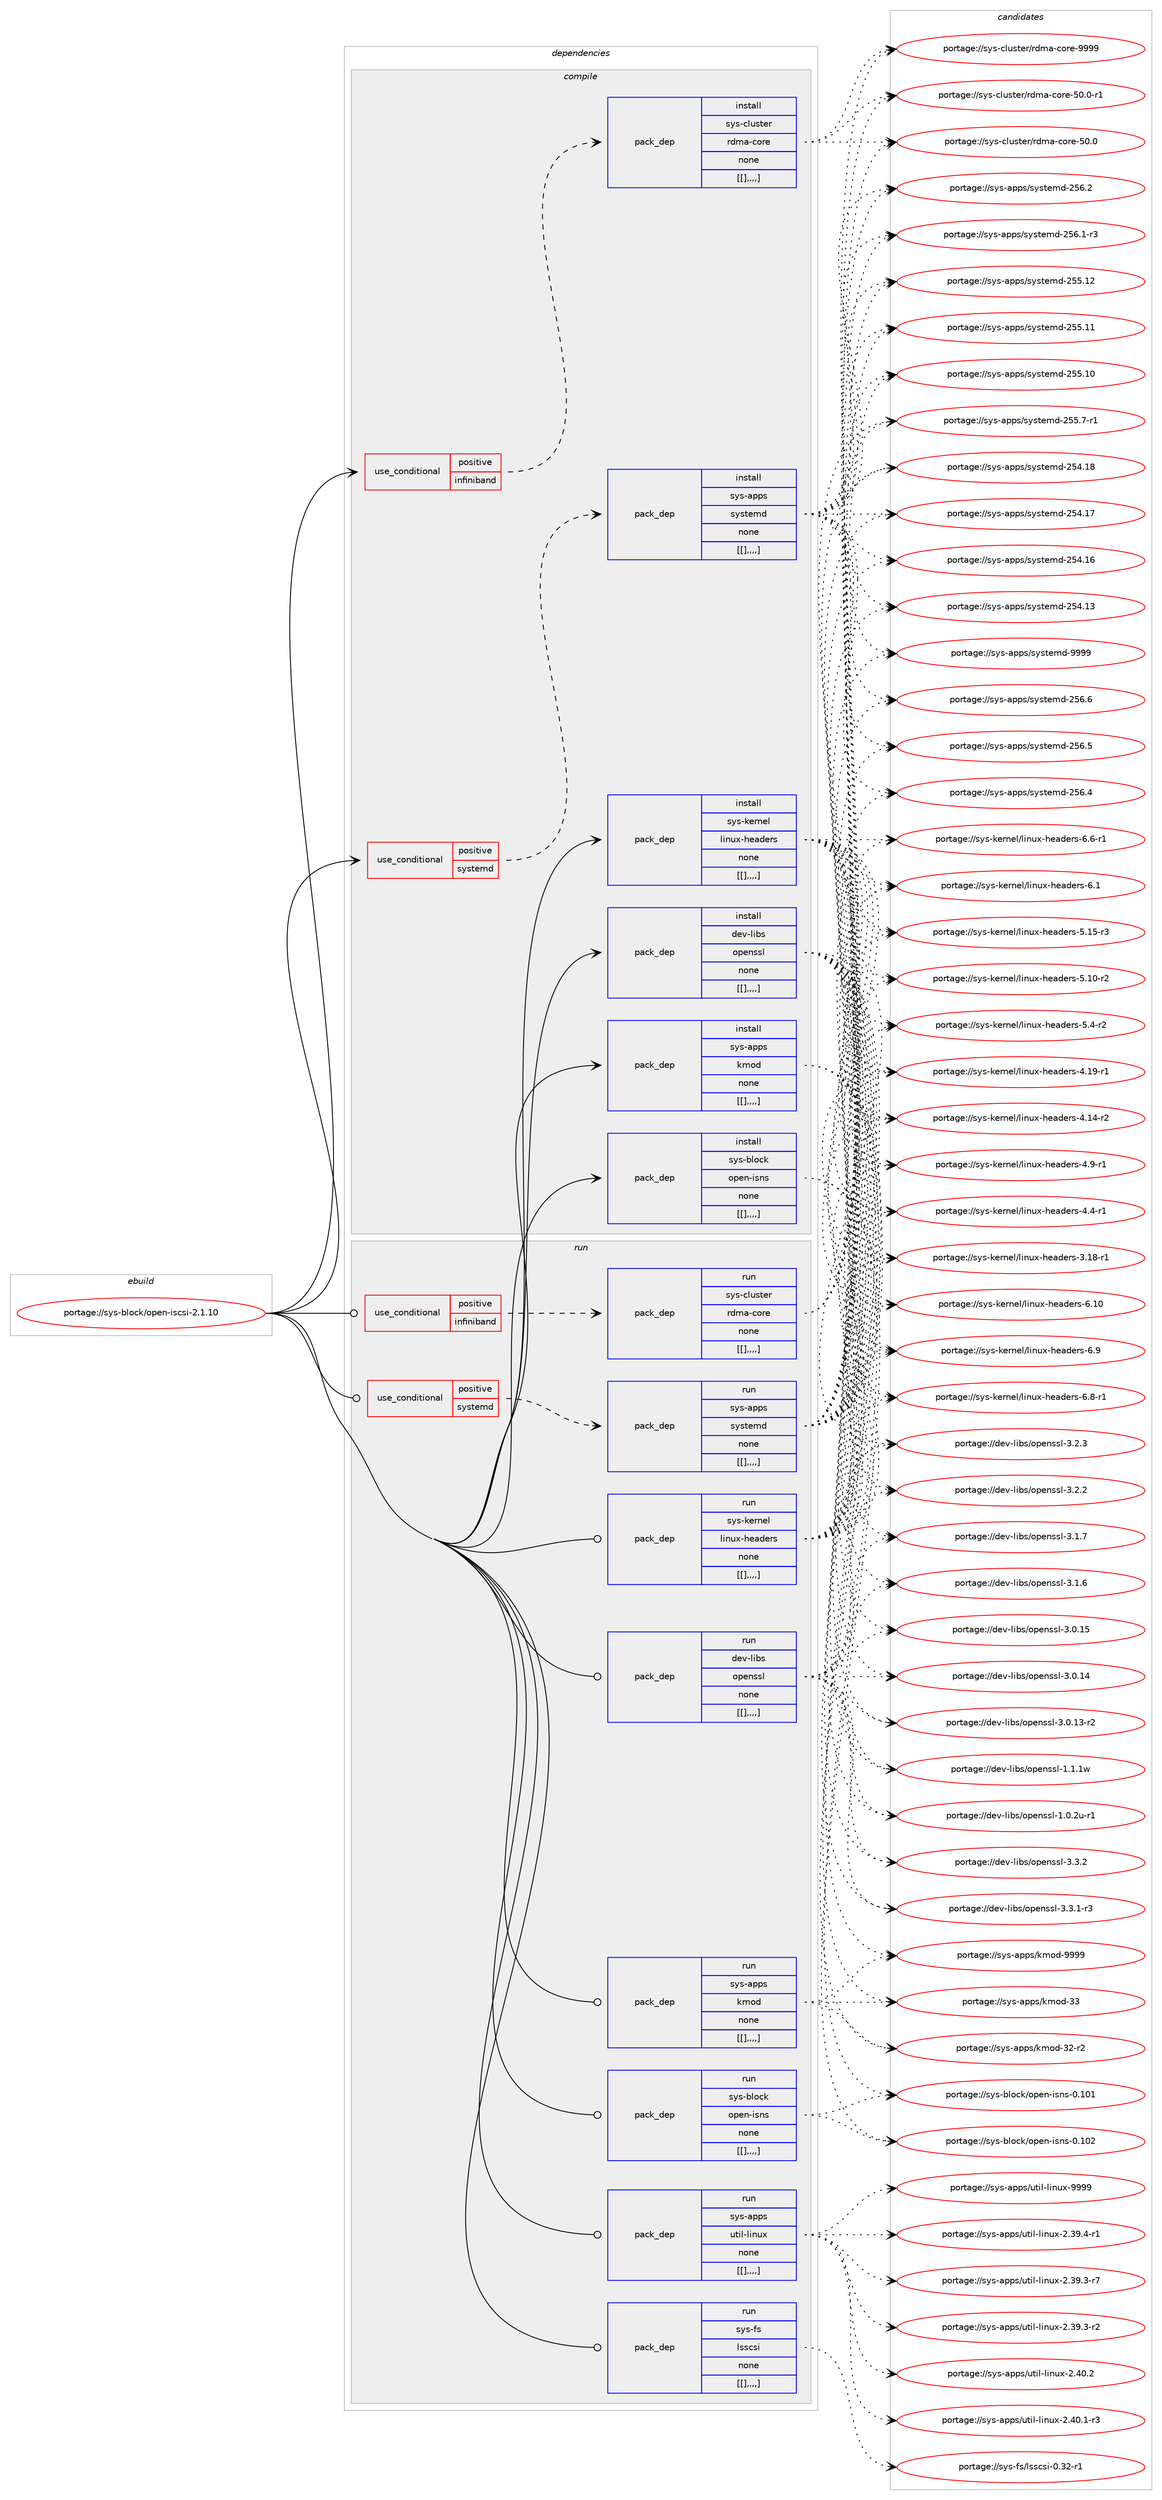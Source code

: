 digraph prolog {

# *************
# Graph options
# *************

newrank=true;
concentrate=true;
compound=true;
graph [rankdir=LR,fontname=Helvetica,fontsize=10,ranksep=1.5];#, ranksep=2.5, nodesep=0.2];
edge  [arrowhead=vee];
node  [fontname=Helvetica,fontsize=10];

# **********
# The ebuild
# **********

subgraph cluster_leftcol {
color=gray;
label=<<i>ebuild</i>>;
id [label="portage://sys-block/open-iscsi-2.1.10", color=red, width=4, href="../sys-block/open-iscsi-2.1.10.svg"];
}

# ****************
# The dependencies
# ****************

subgraph cluster_midcol {
color=gray;
label=<<i>dependencies</i>>;
subgraph cluster_compile {
fillcolor="#eeeeee";
style=filled;
label=<<i>compile</i>>;
subgraph cond8765 {
dependency23133 [label=<<TABLE BORDER="0" CELLBORDER="1" CELLSPACING="0" CELLPADDING="4"><TR><TD ROWSPAN="3" CELLPADDING="10">use_conditional</TD></TR><TR><TD>positive</TD></TR><TR><TD>infiniband</TD></TR></TABLE>>, shape=none, color=red];
subgraph pack14304 {
dependency23134 [label=<<TABLE BORDER="0" CELLBORDER="1" CELLSPACING="0" CELLPADDING="4" WIDTH="220"><TR><TD ROWSPAN="6" CELLPADDING="30">pack_dep</TD></TR><TR><TD WIDTH="110">install</TD></TR><TR><TD>sys-cluster</TD></TR><TR><TD>rdma-core</TD></TR><TR><TD>none</TD></TR><TR><TD>[[],,,,]</TD></TR></TABLE>>, shape=none, color=blue];
}
dependency23133:e -> dependency23134:w [weight=20,style="dashed",arrowhead="vee"];
}
id:e -> dependency23133:w [weight=20,style="solid",arrowhead="vee"];
subgraph cond8766 {
dependency23135 [label=<<TABLE BORDER="0" CELLBORDER="1" CELLSPACING="0" CELLPADDING="4"><TR><TD ROWSPAN="3" CELLPADDING="10">use_conditional</TD></TR><TR><TD>positive</TD></TR><TR><TD>systemd</TD></TR></TABLE>>, shape=none, color=red];
subgraph pack14305 {
dependency23136 [label=<<TABLE BORDER="0" CELLBORDER="1" CELLSPACING="0" CELLPADDING="4" WIDTH="220"><TR><TD ROWSPAN="6" CELLPADDING="30">pack_dep</TD></TR><TR><TD WIDTH="110">install</TD></TR><TR><TD>sys-apps</TD></TR><TR><TD>systemd</TD></TR><TR><TD>none</TD></TR><TR><TD>[[],,,,]</TD></TR></TABLE>>, shape=none, color=blue];
}
dependency23135:e -> dependency23136:w [weight=20,style="dashed",arrowhead="vee"];
}
id:e -> dependency23135:w [weight=20,style="solid",arrowhead="vee"];
subgraph pack14306 {
dependency23137 [label=<<TABLE BORDER="0" CELLBORDER="1" CELLSPACING="0" CELLPADDING="4" WIDTH="220"><TR><TD ROWSPAN="6" CELLPADDING="30">pack_dep</TD></TR><TR><TD WIDTH="110">install</TD></TR><TR><TD>dev-libs</TD></TR><TR><TD>openssl</TD></TR><TR><TD>none</TD></TR><TR><TD>[[],,,,]</TD></TR></TABLE>>, shape=none, color=blue];
}
id:e -> dependency23137:w [weight=20,style="solid",arrowhead="vee"];
subgraph pack14307 {
dependency23138 [label=<<TABLE BORDER="0" CELLBORDER="1" CELLSPACING="0" CELLPADDING="4" WIDTH="220"><TR><TD ROWSPAN="6" CELLPADDING="30">pack_dep</TD></TR><TR><TD WIDTH="110">install</TD></TR><TR><TD>sys-apps</TD></TR><TR><TD>kmod</TD></TR><TR><TD>none</TD></TR><TR><TD>[[],,,,]</TD></TR></TABLE>>, shape=none, color=blue];
}
id:e -> dependency23138:w [weight=20,style="solid",arrowhead="vee"];
subgraph pack14308 {
dependency23139 [label=<<TABLE BORDER="0" CELLBORDER="1" CELLSPACING="0" CELLPADDING="4" WIDTH="220"><TR><TD ROWSPAN="6" CELLPADDING="30">pack_dep</TD></TR><TR><TD WIDTH="110">install</TD></TR><TR><TD>sys-block</TD></TR><TR><TD>open-isns</TD></TR><TR><TD>none</TD></TR><TR><TD>[[],,,,]</TD></TR></TABLE>>, shape=none, color=blue];
}
id:e -> dependency23139:w [weight=20,style="solid",arrowhead="vee"];
subgraph pack14309 {
dependency23140 [label=<<TABLE BORDER="0" CELLBORDER="1" CELLSPACING="0" CELLPADDING="4" WIDTH="220"><TR><TD ROWSPAN="6" CELLPADDING="30">pack_dep</TD></TR><TR><TD WIDTH="110">install</TD></TR><TR><TD>sys-kernel</TD></TR><TR><TD>linux-headers</TD></TR><TR><TD>none</TD></TR><TR><TD>[[],,,,]</TD></TR></TABLE>>, shape=none, color=blue];
}
id:e -> dependency23140:w [weight=20,style="solid",arrowhead="vee"];
}
subgraph cluster_compileandrun {
fillcolor="#eeeeee";
style=filled;
label=<<i>compile and run</i>>;
}
subgraph cluster_run {
fillcolor="#eeeeee";
style=filled;
label=<<i>run</i>>;
subgraph cond8767 {
dependency23141 [label=<<TABLE BORDER="0" CELLBORDER="1" CELLSPACING="0" CELLPADDING="4"><TR><TD ROWSPAN="3" CELLPADDING="10">use_conditional</TD></TR><TR><TD>positive</TD></TR><TR><TD>infiniband</TD></TR></TABLE>>, shape=none, color=red];
subgraph pack14310 {
dependency23142 [label=<<TABLE BORDER="0" CELLBORDER="1" CELLSPACING="0" CELLPADDING="4" WIDTH="220"><TR><TD ROWSPAN="6" CELLPADDING="30">pack_dep</TD></TR><TR><TD WIDTH="110">run</TD></TR><TR><TD>sys-cluster</TD></TR><TR><TD>rdma-core</TD></TR><TR><TD>none</TD></TR><TR><TD>[[],,,,]</TD></TR></TABLE>>, shape=none, color=blue];
}
dependency23141:e -> dependency23142:w [weight=20,style="dashed",arrowhead="vee"];
}
id:e -> dependency23141:w [weight=20,style="solid",arrowhead="odot"];
subgraph cond8768 {
dependency23143 [label=<<TABLE BORDER="0" CELLBORDER="1" CELLSPACING="0" CELLPADDING="4"><TR><TD ROWSPAN="3" CELLPADDING="10">use_conditional</TD></TR><TR><TD>positive</TD></TR><TR><TD>systemd</TD></TR></TABLE>>, shape=none, color=red];
subgraph pack14311 {
dependency23144 [label=<<TABLE BORDER="0" CELLBORDER="1" CELLSPACING="0" CELLPADDING="4" WIDTH="220"><TR><TD ROWSPAN="6" CELLPADDING="30">pack_dep</TD></TR><TR><TD WIDTH="110">run</TD></TR><TR><TD>sys-apps</TD></TR><TR><TD>systemd</TD></TR><TR><TD>none</TD></TR><TR><TD>[[],,,,]</TD></TR></TABLE>>, shape=none, color=blue];
}
dependency23143:e -> dependency23144:w [weight=20,style="dashed",arrowhead="vee"];
}
id:e -> dependency23143:w [weight=20,style="solid",arrowhead="odot"];
subgraph pack14312 {
dependency23145 [label=<<TABLE BORDER="0" CELLBORDER="1" CELLSPACING="0" CELLPADDING="4" WIDTH="220"><TR><TD ROWSPAN="6" CELLPADDING="30">pack_dep</TD></TR><TR><TD WIDTH="110">run</TD></TR><TR><TD>dev-libs</TD></TR><TR><TD>openssl</TD></TR><TR><TD>none</TD></TR><TR><TD>[[],,,,]</TD></TR></TABLE>>, shape=none, color=blue];
}
id:e -> dependency23145:w [weight=20,style="solid",arrowhead="odot"];
subgraph pack14313 {
dependency23146 [label=<<TABLE BORDER="0" CELLBORDER="1" CELLSPACING="0" CELLPADDING="4" WIDTH="220"><TR><TD ROWSPAN="6" CELLPADDING="30">pack_dep</TD></TR><TR><TD WIDTH="110">run</TD></TR><TR><TD>sys-apps</TD></TR><TR><TD>kmod</TD></TR><TR><TD>none</TD></TR><TR><TD>[[],,,,]</TD></TR></TABLE>>, shape=none, color=blue];
}
id:e -> dependency23146:w [weight=20,style="solid",arrowhead="odot"];
subgraph pack14314 {
dependency23147 [label=<<TABLE BORDER="0" CELLBORDER="1" CELLSPACING="0" CELLPADDING="4" WIDTH="220"><TR><TD ROWSPAN="6" CELLPADDING="30">pack_dep</TD></TR><TR><TD WIDTH="110">run</TD></TR><TR><TD>sys-apps</TD></TR><TR><TD>util-linux</TD></TR><TR><TD>none</TD></TR><TR><TD>[[],,,,]</TD></TR></TABLE>>, shape=none, color=blue];
}
id:e -> dependency23147:w [weight=20,style="solid",arrowhead="odot"];
subgraph pack14315 {
dependency23148 [label=<<TABLE BORDER="0" CELLBORDER="1" CELLSPACING="0" CELLPADDING="4" WIDTH="220"><TR><TD ROWSPAN="6" CELLPADDING="30">pack_dep</TD></TR><TR><TD WIDTH="110">run</TD></TR><TR><TD>sys-block</TD></TR><TR><TD>open-isns</TD></TR><TR><TD>none</TD></TR><TR><TD>[[],,,,]</TD></TR></TABLE>>, shape=none, color=blue];
}
id:e -> dependency23148:w [weight=20,style="solid",arrowhead="odot"];
subgraph pack14316 {
dependency23149 [label=<<TABLE BORDER="0" CELLBORDER="1" CELLSPACING="0" CELLPADDING="4" WIDTH="220"><TR><TD ROWSPAN="6" CELLPADDING="30">pack_dep</TD></TR><TR><TD WIDTH="110">run</TD></TR><TR><TD>sys-fs</TD></TR><TR><TD>lsscsi</TD></TR><TR><TD>none</TD></TR><TR><TD>[[],,,,]</TD></TR></TABLE>>, shape=none, color=blue];
}
id:e -> dependency23149:w [weight=20,style="solid",arrowhead="odot"];
subgraph pack14317 {
dependency23150 [label=<<TABLE BORDER="0" CELLBORDER="1" CELLSPACING="0" CELLPADDING="4" WIDTH="220"><TR><TD ROWSPAN="6" CELLPADDING="30">pack_dep</TD></TR><TR><TD WIDTH="110">run</TD></TR><TR><TD>sys-kernel</TD></TR><TR><TD>linux-headers</TD></TR><TR><TD>none</TD></TR><TR><TD>[[],,,,]</TD></TR></TABLE>>, shape=none, color=blue];
}
id:e -> dependency23150:w [weight=20,style="solid",arrowhead="odot"];
}
}

# **************
# The candidates
# **************

subgraph cluster_choices {
rank=same;
color=gray;
label=<<i>candidates</i>>;

subgraph choice14304 {
color=black;
nodesep=1;
choice1151211154599108117115116101114471141001099745991111141014557575757 [label="portage://sys-cluster/rdma-core-9999", color=red, width=4,href="../sys-cluster/rdma-core-9999.svg"];
choice11512111545991081171151161011144711410010997459911111410145534846484511449 [label="portage://sys-cluster/rdma-core-50.0-r1", color=red, width=4,href="../sys-cluster/rdma-core-50.0-r1.svg"];
choice1151211154599108117115116101114471141001099745991111141014553484648 [label="portage://sys-cluster/rdma-core-50.0", color=red, width=4,href="../sys-cluster/rdma-core-50.0.svg"];
dependency23134:e -> choice1151211154599108117115116101114471141001099745991111141014557575757:w [style=dotted,weight="100"];
dependency23134:e -> choice11512111545991081171151161011144711410010997459911111410145534846484511449:w [style=dotted,weight="100"];
dependency23134:e -> choice1151211154599108117115116101114471141001099745991111141014553484648:w [style=dotted,weight="100"];
}
subgraph choice14305 {
color=black;
nodesep=1;
choice1151211154597112112115471151211151161011091004557575757 [label="portage://sys-apps/systemd-9999", color=red, width=4,href="../sys-apps/systemd-9999.svg"];
choice115121115459711211211547115121115116101109100455053544654 [label="portage://sys-apps/systemd-256.6", color=red, width=4,href="../sys-apps/systemd-256.6.svg"];
choice115121115459711211211547115121115116101109100455053544653 [label="portage://sys-apps/systemd-256.5", color=red, width=4,href="../sys-apps/systemd-256.5.svg"];
choice115121115459711211211547115121115116101109100455053544652 [label="portage://sys-apps/systemd-256.4", color=red, width=4,href="../sys-apps/systemd-256.4.svg"];
choice115121115459711211211547115121115116101109100455053544650 [label="portage://sys-apps/systemd-256.2", color=red, width=4,href="../sys-apps/systemd-256.2.svg"];
choice1151211154597112112115471151211151161011091004550535446494511451 [label="portage://sys-apps/systemd-256.1-r3", color=red, width=4,href="../sys-apps/systemd-256.1-r3.svg"];
choice11512111545971121121154711512111511610110910045505353464950 [label="portage://sys-apps/systemd-255.12", color=red, width=4,href="../sys-apps/systemd-255.12.svg"];
choice11512111545971121121154711512111511610110910045505353464949 [label="portage://sys-apps/systemd-255.11", color=red, width=4,href="../sys-apps/systemd-255.11.svg"];
choice11512111545971121121154711512111511610110910045505353464948 [label="portage://sys-apps/systemd-255.10", color=red, width=4,href="../sys-apps/systemd-255.10.svg"];
choice1151211154597112112115471151211151161011091004550535346554511449 [label="portage://sys-apps/systemd-255.7-r1", color=red, width=4,href="../sys-apps/systemd-255.7-r1.svg"];
choice11512111545971121121154711512111511610110910045505352464956 [label="portage://sys-apps/systemd-254.18", color=red, width=4,href="../sys-apps/systemd-254.18.svg"];
choice11512111545971121121154711512111511610110910045505352464955 [label="portage://sys-apps/systemd-254.17", color=red, width=4,href="../sys-apps/systemd-254.17.svg"];
choice11512111545971121121154711512111511610110910045505352464954 [label="portage://sys-apps/systemd-254.16", color=red, width=4,href="../sys-apps/systemd-254.16.svg"];
choice11512111545971121121154711512111511610110910045505352464951 [label="portage://sys-apps/systemd-254.13", color=red, width=4,href="../sys-apps/systemd-254.13.svg"];
dependency23136:e -> choice1151211154597112112115471151211151161011091004557575757:w [style=dotted,weight="100"];
dependency23136:e -> choice115121115459711211211547115121115116101109100455053544654:w [style=dotted,weight="100"];
dependency23136:e -> choice115121115459711211211547115121115116101109100455053544653:w [style=dotted,weight="100"];
dependency23136:e -> choice115121115459711211211547115121115116101109100455053544652:w [style=dotted,weight="100"];
dependency23136:e -> choice115121115459711211211547115121115116101109100455053544650:w [style=dotted,weight="100"];
dependency23136:e -> choice1151211154597112112115471151211151161011091004550535446494511451:w [style=dotted,weight="100"];
dependency23136:e -> choice11512111545971121121154711512111511610110910045505353464950:w [style=dotted,weight="100"];
dependency23136:e -> choice11512111545971121121154711512111511610110910045505353464949:w [style=dotted,weight="100"];
dependency23136:e -> choice11512111545971121121154711512111511610110910045505353464948:w [style=dotted,weight="100"];
dependency23136:e -> choice1151211154597112112115471151211151161011091004550535346554511449:w [style=dotted,weight="100"];
dependency23136:e -> choice11512111545971121121154711512111511610110910045505352464956:w [style=dotted,weight="100"];
dependency23136:e -> choice11512111545971121121154711512111511610110910045505352464955:w [style=dotted,weight="100"];
dependency23136:e -> choice11512111545971121121154711512111511610110910045505352464954:w [style=dotted,weight="100"];
dependency23136:e -> choice11512111545971121121154711512111511610110910045505352464951:w [style=dotted,weight="100"];
}
subgraph choice14306 {
color=black;
nodesep=1;
choice100101118451081059811547111112101110115115108455146514650 [label="portage://dev-libs/openssl-3.3.2", color=red, width=4,href="../dev-libs/openssl-3.3.2.svg"];
choice1001011184510810598115471111121011101151151084551465146494511451 [label="portage://dev-libs/openssl-3.3.1-r3", color=red, width=4,href="../dev-libs/openssl-3.3.1-r3.svg"];
choice100101118451081059811547111112101110115115108455146504651 [label="portage://dev-libs/openssl-3.2.3", color=red, width=4,href="../dev-libs/openssl-3.2.3.svg"];
choice100101118451081059811547111112101110115115108455146504650 [label="portage://dev-libs/openssl-3.2.2", color=red, width=4,href="../dev-libs/openssl-3.2.2.svg"];
choice100101118451081059811547111112101110115115108455146494655 [label="portage://dev-libs/openssl-3.1.7", color=red, width=4,href="../dev-libs/openssl-3.1.7.svg"];
choice100101118451081059811547111112101110115115108455146494654 [label="portage://dev-libs/openssl-3.1.6", color=red, width=4,href="../dev-libs/openssl-3.1.6.svg"];
choice10010111845108105981154711111210111011511510845514648464953 [label="portage://dev-libs/openssl-3.0.15", color=red, width=4,href="../dev-libs/openssl-3.0.15.svg"];
choice10010111845108105981154711111210111011511510845514648464952 [label="portage://dev-libs/openssl-3.0.14", color=red, width=4,href="../dev-libs/openssl-3.0.14.svg"];
choice100101118451081059811547111112101110115115108455146484649514511450 [label="portage://dev-libs/openssl-3.0.13-r2", color=red, width=4,href="../dev-libs/openssl-3.0.13-r2.svg"];
choice100101118451081059811547111112101110115115108454946494649119 [label="portage://dev-libs/openssl-1.1.1w", color=red, width=4,href="../dev-libs/openssl-1.1.1w.svg"];
choice1001011184510810598115471111121011101151151084549464846501174511449 [label="portage://dev-libs/openssl-1.0.2u-r1", color=red, width=4,href="../dev-libs/openssl-1.0.2u-r1.svg"];
dependency23137:e -> choice100101118451081059811547111112101110115115108455146514650:w [style=dotted,weight="100"];
dependency23137:e -> choice1001011184510810598115471111121011101151151084551465146494511451:w [style=dotted,weight="100"];
dependency23137:e -> choice100101118451081059811547111112101110115115108455146504651:w [style=dotted,weight="100"];
dependency23137:e -> choice100101118451081059811547111112101110115115108455146504650:w [style=dotted,weight="100"];
dependency23137:e -> choice100101118451081059811547111112101110115115108455146494655:w [style=dotted,weight="100"];
dependency23137:e -> choice100101118451081059811547111112101110115115108455146494654:w [style=dotted,weight="100"];
dependency23137:e -> choice10010111845108105981154711111210111011511510845514648464953:w [style=dotted,weight="100"];
dependency23137:e -> choice10010111845108105981154711111210111011511510845514648464952:w [style=dotted,weight="100"];
dependency23137:e -> choice100101118451081059811547111112101110115115108455146484649514511450:w [style=dotted,weight="100"];
dependency23137:e -> choice100101118451081059811547111112101110115115108454946494649119:w [style=dotted,weight="100"];
dependency23137:e -> choice1001011184510810598115471111121011101151151084549464846501174511449:w [style=dotted,weight="100"];
}
subgraph choice14307 {
color=black;
nodesep=1;
choice1151211154597112112115471071091111004557575757 [label="portage://sys-apps/kmod-9999", color=red, width=4,href="../sys-apps/kmod-9999.svg"];
choice115121115459711211211547107109111100455151 [label="portage://sys-apps/kmod-33", color=red, width=4,href="../sys-apps/kmod-33.svg"];
choice1151211154597112112115471071091111004551504511450 [label="portage://sys-apps/kmod-32-r2", color=red, width=4,href="../sys-apps/kmod-32-r2.svg"];
dependency23138:e -> choice1151211154597112112115471071091111004557575757:w [style=dotted,weight="100"];
dependency23138:e -> choice115121115459711211211547107109111100455151:w [style=dotted,weight="100"];
dependency23138:e -> choice1151211154597112112115471071091111004551504511450:w [style=dotted,weight="100"];
}
subgraph choice14308 {
color=black;
nodesep=1;
choice1151211154598108111991074711111210111045105115110115454846494850 [label="portage://sys-block/open-isns-0.102", color=red, width=4,href="../sys-block/open-isns-0.102.svg"];
choice1151211154598108111991074711111210111045105115110115454846494849 [label="portage://sys-block/open-isns-0.101", color=red, width=4,href="../sys-block/open-isns-0.101.svg"];
dependency23139:e -> choice1151211154598108111991074711111210111045105115110115454846494850:w [style=dotted,weight="100"];
dependency23139:e -> choice1151211154598108111991074711111210111045105115110115454846494849:w [style=dotted,weight="100"];
}
subgraph choice14309 {
color=black;
nodesep=1;
choice115121115451071011141101011084710810511011712045104101971001011141154554464948 [label="portage://sys-kernel/linux-headers-6.10", color=red, width=4,href="../sys-kernel/linux-headers-6.10.svg"];
choice1151211154510710111411010110847108105110117120451041019710010111411545544657 [label="portage://sys-kernel/linux-headers-6.9", color=red, width=4,href="../sys-kernel/linux-headers-6.9.svg"];
choice11512111545107101114110101108471081051101171204510410197100101114115455446564511449 [label="portage://sys-kernel/linux-headers-6.8-r1", color=red, width=4,href="../sys-kernel/linux-headers-6.8-r1.svg"];
choice11512111545107101114110101108471081051101171204510410197100101114115455446544511449 [label="portage://sys-kernel/linux-headers-6.6-r1", color=red, width=4,href="../sys-kernel/linux-headers-6.6-r1.svg"];
choice1151211154510710111411010110847108105110117120451041019710010111411545544649 [label="portage://sys-kernel/linux-headers-6.1", color=red, width=4,href="../sys-kernel/linux-headers-6.1.svg"];
choice1151211154510710111411010110847108105110117120451041019710010111411545534649534511451 [label="portage://sys-kernel/linux-headers-5.15-r3", color=red, width=4,href="../sys-kernel/linux-headers-5.15-r3.svg"];
choice1151211154510710111411010110847108105110117120451041019710010111411545534649484511450 [label="portage://sys-kernel/linux-headers-5.10-r2", color=red, width=4,href="../sys-kernel/linux-headers-5.10-r2.svg"];
choice11512111545107101114110101108471081051101171204510410197100101114115455346524511450 [label="portage://sys-kernel/linux-headers-5.4-r2", color=red, width=4,href="../sys-kernel/linux-headers-5.4-r2.svg"];
choice1151211154510710111411010110847108105110117120451041019710010111411545524649574511449 [label="portage://sys-kernel/linux-headers-4.19-r1", color=red, width=4,href="../sys-kernel/linux-headers-4.19-r1.svg"];
choice1151211154510710111411010110847108105110117120451041019710010111411545524649524511450 [label="portage://sys-kernel/linux-headers-4.14-r2", color=red, width=4,href="../sys-kernel/linux-headers-4.14-r2.svg"];
choice11512111545107101114110101108471081051101171204510410197100101114115455246574511449 [label="portage://sys-kernel/linux-headers-4.9-r1", color=red, width=4,href="../sys-kernel/linux-headers-4.9-r1.svg"];
choice11512111545107101114110101108471081051101171204510410197100101114115455246524511449 [label="portage://sys-kernel/linux-headers-4.4-r1", color=red, width=4,href="../sys-kernel/linux-headers-4.4-r1.svg"];
choice1151211154510710111411010110847108105110117120451041019710010111411545514649564511449 [label="portage://sys-kernel/linux-headers-3.18-r1", color=red, width=4,href="../sys-kernel/linux-headers-3.18-r1.svg"];
dependency23140:e -> choice115121115451071011141101011084710810511011712045104101971001011141154554464948:w [style=dotted,weight="100"];
dependency23140:e -> choice1151211154510710111411010110847108105110117120451041019710010111411545544657:w [style=dotted,weight="100"];
dependency23140:e -> choice11512111545107101114110101108471081051101171204510410197100101114115455446564511449:w [style=dotted,weight="100"];
dependency23140:e -> choice11512111545107101114110101108471081051101171204510410197100101114115455446544511449:w [style=dotted,weight="100"];
dependency23140:e -> choice1151211154510710111411010110847108105110117120451041019710010111411545544649:w [style=dotted,weight="100"];
dependency23140:e -> choice1151211154510710111411010110847108105110117120451041019710010111411545534649534511451:w [style=dotted,weight="100"];
dependency23140:e -> choice1151211154510710111411010110847108105110117120451041019710010111411545534649484511450:w [style=dotted,weight="100"];
dependency23140:e -> choice11512111545107101114110101108471081051101171204510410197100101114115455346524511450:w [style=dotted,weight="100"];
dependency23140:e -> choice1151211154510710111411010110847108105110117120451041019710010111411545524649574511449:w [style=dotted,weight="100"];
dependency23140:e -> choice1151211154510710111411010110847108105110117120451041019710010111411545524649524511450:w [style=dotted,weight="100"];
dependency23140:e -> choice11512111545107101114110101108471081051101171204510410197100101114115455246574511449:w [style=dotted,weight="100"];
dependency23140:e -> choice11512111545107101114110101108471081051101171204510410197100101114115455246524511449:w [style=dotted,weight="100"];
dependency23140:e -> choice1151211154510710111411010110847108105110117120451041019710010111411545514649564511449:w [style=dotted,weight="100"];
}
subgraph choice14310 {
color=black;
nodesep=1;
choice1151211154599108117115116101114471141001099745991111141014557575757 [label="portage://sys-cluster/rdma-core-9999", color=red, width=4,href="../sys-cluster/rdma-core-9999.svg"];
choice11512111545991081171151161011144711410010997459911111410145534846484511449 [label="portage://sys-cluster/rdma-core-50.0-r1", color=red, width=4,href="../sys-cluster/rdma-core-50.0-r1.svg"];
choice1151211154599108117115116101114471141001099745991111141014553484648 [label="portage://sys-cluster/rdma-core-50.0", color=red, width=4,href="../sys-cluster/rdma-core-50.0.svg"];
dependency23142:e -> choice1151211154599108117115116101114471141001099745991111141014557575757:w [style=dotted,weight="100"];
dependency23142:e -> choice11512111545991081171151161011144711410010997459911111410145534846484511449:w [style=dotted,weight="100"];
dependency23142:e -> choice1151211154599108117115116101114471141001099745991111141014553484648:w [style=dotted,weight="100"];
}
subgraph choice14311 {
color=black;
nodesep=1;
choice1151211154597112112115471151211151161011091004557575757 [label="portage://sys-apps/systemd-9999", color=red, width=4,href="../sys-apps/systemd-9999.svg"];
choice115121115459711211211547115121115116101109100455053544654 [label="portage://sys-apps/systemd-256.6", color=red, width=4,href="../sys-apps/systemd-256.6.svg"];
choice115121115459711211211547115121115116101109100455053544653 [label="portage://sys-apps/systemd-256.5", color=red, width=4,href="../sys-apps/systemd-256.5.svg"];
choice115121115459711211211547115121115116101109100455053544652 [label="portage://sys-apps/systemd-256.4", color=red, width=4,href="../sys-apps/systemd-256.4.svg"];
choice115121115459711211211547115121115116101109100455053544650 [label="portage://sys-apps/systemd-256.2", color=red, width=4,href="../sys-apps/systemd-256.2.svg"];
choice1151211154597112112115471151211151161011091004550535446494511451 [label="portage://sys-apps/systemd-256.1-r3", color=red, width=4,href="../sys-apps/systemd-256.1-r3.svg"];
choice11512111545971121121154711512111511610110910045505353464950 [label="portage://sys-apps/systemd-255.12", color=red, width=4,href="../sys-apps/systemd-255.12.svg"];
choice11512111545971121121154711512111511610110910045505353464949 [label="portage://sys-apps/systemd-255.11", color=red, width=4,href="../sys-apps/systemd-255.11.svg"];
choice11512111545971121121154711512111511610110910045505353464948 [label="portage://sys-apps/systemd-255.10", color=red, width=4,href="../sys-apps/systemd-255.10.svg"];
choice1151211154597112112115471151211151161011091004550535346554511449 [label="portage://sys-apps/systemd-255.7-r1", color=red, width=4,href="../sys-apps/systemd-255.7-r1.svg"];
choice11512111545971121121154711512111511610110910045505352464956 [label="portage://sys-apps/systemd-254.18", color=red, width=4,href="../sys-apps/systemd-254.18.svg"];
choice11512111545971121121154711512111511610110910045505352464955 [label="portage://sys-apps/systemd-254.17", color=red, width=4,href="../sys-apps/systemd-254.17.svg"];
choice11512111545971121121154711512111511610110910045505352464954 [label="portage://sys-apps/systemd-254.16", color=red, width=4,href="../sys-apps/systemd-254.16.svg"];
choice11512111545971121121154711512111511610110910045505352464951 [label="portage://sys-apps/systemd-254.13", color=red, width=4,href="../sys-apps/systemd-254.13.svg"];
dependency23144:e -> choice1151211154597112112115471151211151161011091004557575757:w [style=dotted,weight="100"];
dependency23144:e -> choice115121115459711211211547115121115116101109100455053544654:w [style=dotted,weight="100"];
dependency23144:e -> choice115121115459711211211547115121115116101109100455053544653:w [style=dotted,weight="100"];
dependency23144:e -> choice115121115459711211211547115121115116101109100455053544652:w [style=dotted,weight="100"];
dependency23144:e -> choice115121115459711211211547115121115116101109100455053544650:w [style=dotted,weight="100"];
dependency23144:e -> choice1151211154597112112115471151211151161011091004550535446494511451:w [style=dotted,weight="100"];
dependency23144:e -> choice11512111545971121121154711512111511610110910045505353464950:w [style=dotted,weight="100"];
dependency23144:e -> choice11512111545971121121154711512111511610110910045505353464949:w [style=dotted,weight="100"];
dependency23144:e -> choice11512111545971121121154711512111511610110910045505353464948:w [style=dotted,weight="100"];
dependency23144:e -> choice1151211154597112112115471151211151161011091004550535346554511449:w [style=dotted,weight="100"];
dependency23144:e -> choice11512111545971121121154711512111511610110910045505352464956:w [style=dotted,weight="100"];
dependency23144:e -> choice11512111545971121121154711512111511610110910045505352464955:w [style=dotted,weight="100"];
dependency23144:e -> choice11512111545971121121154711512111511610110910045505352464954:w [style=dotted,weight="100"];
dependency23144:e -> choice11512111545971121121154711512111511610110910045505352464951:w [style=dotted,weight="100"];
}
subgraph choice14312 {
color=black;
nodesep=1;
choice100101118451081059811547111112101110115115108455146514650 [label="portage://dev-libs/openssl-3.3.2", color=red, width=4,href="../dev-libs/openssl-3.3.2.svg"];
choice1001011184510810598115471111121011101151151084551465146494511451 [label="portage://dev-libs/openssl-3.3.1-r3", color=red, width=4,href="../dev-libs/openssl-3.3.1-r3.svg"];
choice100101118451081059811547111112101110115115108455146504651 [label="portage://dev-libs/openssl-3.2.3", color=red, width=4,href="../dev-libs/openssl-3.2.3.svg"];
choice100101118451081059811547111112101110115115108455146504650 [label="portage://dev-libs/openssl-3.2.2", color=red, width=4,href="../dev-libs/openssl-3.2.2.svg"];
choice100101118451081059811547111112101110115115108455146494655 [label="portage://dev-libs/openssl-3.1.7", color=red, width=4,href="../dev-libs/openssl-3.1.7.svg"];
choice100101118451081059811547111112101110115115108455146494654 [label="portage://dev-libs/openssl-3.1.6", color=red, width=4,href="../dev-libs/openssl-3.1.6.svg"];
choice10010111845108105981154711111210111011511510845514648464953 [label="portage://dev-libs/openssl-3.0.15", color=red, width=4,href="../dev-libs/openssl-3.0.15.svg"];
choice10010111845108105981154711111210111011511510845514648464952 [label="portage://dev-libs/openssl-3.0.14", color=red, width=4,href="../dev-libs/openssl-3.0.14.svg"];
choice100101118451081059811547111112101110115115108455146484649514511450 [label="portage://dev-libs/openssl-3.0.13-r2", color=red, width=4,href="../dev-libs/openssl-3.0.13-r2.svg"];
choice100101118451081059811547111112101110115115108454946494649119 [label="portage://dev-libs/openssl-1.1.1w", color=red, width=4,href="../dev-libs/openssl-1.1.1w.svg"];
choice1001011184510810598115471111121011101151151084549464846501174511449 [label="portage://dev-libs/openssl-1.0.2u-r1", color=red, width=4,href="../dev-libs/openssl-1.0.2u-r1.svg"];
dependency23145:e -> choice100101118451081059811547111112101110115115108455146514650:w [style=dotted,weight="100"];
dependency23145:e -> choice1001011184510810598115471111121011101151151084551465146494511451:w [style=dotted,weight="100"];
dependency23145:e -> choice100101118451081059811547111112101110115115108455146504651:w [style=dotted,weight="100"];
dependency23145:e -> choice100101118451081059811547111112101110115115108455146504650:w [style=dotted,weight="100"];
dependency23145:e -> choice100101118451081059811547111112101110115115108455146494655:w [style=dotted,weight="100"];
dependency23145:e -> choice100101118451081059811547111112101110115115108455146494654:w [style=dotted,weight="100"];
dependency23145:e -> choice10010111845108105981154711111210111011511510845514648464953:w [style=dotted,weight="100"];
dependency23145:e -> choice10010111845108105981154711111210111011511510845514648464952:w [style=dotted,weight="100"];
dependency23145:e -> choice100101118451081059811547111112101110115115108455146484649514511450:w [style=dotted,weight="100"];
dependency23145:e -> choice100101118451081059811547111112101110115115108454946494649119:w [style=dotted,weight="100"];
dependency23145:e -> choice1001011184510810598115471111121011101151151084549464846501174511449:w [style=dotted,weight="100"];
}
subgraph choice14313 {
color=black;
nodesep=1;
choice1151211154597112112115471071091111004557575757 [label="portage://sys-apps/kmod-9999", color=red, width=4,href="../sys-apps/kmod-9999.svg"];
choice115121115459711211211547107109111100455151 [label="portage://sys-apps/kmod-33", color=red, width=4,href="../sys-apps/kmod-33.svg"];
choice1151211154597112112115471071091111004551504511450 [label="portage://sys-apps/kmod-32-r2", color=red, width=4,href="../sys-apps/kmod-32-r2.svg"];
dependency23146:e -> choice1151211154597112112115471071091111004557575757:w [style=dotted,weight="100"];
dependency23146:e -> choice115121115459711211211547107109111100455151:w [style=dotted,weight="100"];
dependency23146:e -> choice1151211154597112112115471071091111004551504511450:w [style=dotted,weight="100"];
}
subgraph choice14314 {
color=black;
nodesep=1;
choice115121115459711211211547117116105108451081051101171204557575757 [label="portage://sys-apps/util-linux-9999", color=red, width=4,href="../sys-apps/util-linux-9999.svg"];
choice1151211154597112112115471171161051084510810511011712045504652484650 [label="portage://sys-apps/util-linux-2.40.2", color=red, width=4,href="../sys-apps/util-linux-2.40.2.svg"];
choice11512111545971121121154711711610510845108105110117120455046524846494511451 [label="portage://sys-apps/util-linux-2.40.1-r3", color=red, width=4,href="../sys-apps/util-linux-2.40.1-r3.svg"];
choice11512111545971121121154711711610510845108105110117120455046515746524511449 [label="portage://sys-apps/util-linux-2.39.4-r1", color=red, width=4,href="../sys-apps/util-linux-2.39.4-r1.svg"];
choice11512111545971121121154711711610510845108105110117120455046515746514511455 [label="portage://sys-apps/util-linux-2.39.3-r7", color=red, width=4,href="../sys-apps/util-linux-2.39.3-r7.svg"];
choice11512111545971121121154711711610510845108105110117120455046515746514511450 [label="portage://sys-apps/util-linux-2.39.3-r2", color=red, width=4,href="../sys-apps/util-linux-2.39.3-r2.svg"];
dependency23147:e -> choice115121115459711211211547117116105108451081051101171204557575757:w [style=dotted,weight="100"];
dependency23147:e -> choice1151211154597112112115471171161051084510810511011712045504652484650:w [style=dotted,weight="100"];
dependency23147:e -> choice11512111545971121121154711711610510845108105110117120455046524846494511451:w [style=dotted,weight="100"];
dependency23147:e -> choice11512111545971121121154711711610510845108105110117120455046515746524511449:w [style=dotted,weight="100"];
dependency23147:e -> choice11512111545971121121154711711610510845108105110117120455046515746514511455:w [style=dotted,weight="100"];
dependency23147:e -> choice11512111545971121121154711711610510845108105110117120455046515746514511450:w [style=dotted,weight="100"];
}
subgraph choice14315 {
color=black;
nodesep=1;
choice1151211154598108111991074711111210111045105115110115454846494850 [label="portage://sys-block/open-isns-0.102", color=red, width=4,href="../sys-block/open-isns-0.102.svg"];
choice1151211154598108111991074711111210111045105115110115454846494849 [label="portage://sys-block/open-isns-0.101", color=red, width=4,href="../sys-block/open-isns-0.101.svg"];
dependency23148:e -> choice1151211154598108111991074711111210111045105115110115454846494850:w [style=dotted,weight="100"];
dependency23148:e -> choice1151211154598108111991074711111210111045105115110115454846494849:w [style=dotted,weight="100"];
}
subgraph choice14316 {
color=black;
nodesep=1;
choice11512111545102115471081151159911510545484651504511449 [label="portage://sys-fs/lsscsi-0.32-r1", color=red, width=4,href="../sys-fs/lsscsi-0.32-r1.svg"];
dependency23149:e -> choice11512111545102115471081151159911510545484651504511449:w [style=dotted,weight="100"];
}
subgraph choice14317 {
color=black;
nodesep=1;
choice115121115451071011141101011084710810511011712045104101971001011141154554464948 [label="portage://sys-kernel/linux-headers-6.10", color=red, width=4,href="../sys-kernel/linux-headers-6.10.svg"];
choice1151211154510710111411010110847108105110117120451041019710010111411545544657 [label="portage://sys-kernel/linux-headers-6.9", color=red, width=4,href="../sys-kernel/linux-headers-6.9.svg"];
choice11512111545107101114110101108471081051101171204510410197100101114115455446564511449 [label="portage://sys-kernel/linux-headers-6.8-r1", color=red, width=4,href="../sys-kernel/linux-headers-6.8-r1.svg"];
choice11512111545107101114110101108471081051101171204510410197100101114115455446544511449 [label="portage://sys-kernel/linux-headers-6.6-r1", color=red, width=4,href="../sys-kernel/linux-headers-6.6-r1.svg"];
choice1151211154510710111411010110847108105110117120451041019710010111411545544649 [label="portage://sys-kernel/linux-headers-6.1", color=red, width=4,href="../sys-kernel/linux-headers-6.1.svg"];
choice1151211154510710111411010110847108105110117120451041019710010111411545534649534511451 [label="portage://sys-kernel/linux-headers-5.15-r3", color=red, width=4,href="../sys-kernel/linux-headers-5.15-r3.svg"];
choice1151211154510710111411010110847108105110117120451041019710010111411545534649484511450 [label="portage://sys-kernel/linux-headers-5.10-r2", color=red, width=4,href="../sys-kernel/linux-headers-5.10-r2.svg"];
choice11512111545107101114110101108471081051101171204510410197100101114115455346524511450 [label="portage://sys-kernel/linux-headers-5.4-r2", color=red, width=4,href="../sys-kernel/linux-headers-5.4-r2.svg"];
choice1151211154510710111411010110847108105110117120451041019710010111411545524649574511449 [label="portage://sys-kernel/linux-headers-4.19-r1", color=red, width=4,href="../sys-kernel/linux-headers-4.19-r1.svg"];
choice1151211154510710111411010110847108105110117120451041019710010111411545524649524511450 [label="portage://sys-kernel/linux-headers-4.14-r2", color=red, width=4,href="../sys-kernel/linux-headers-4.14-r2.svg"];
choice11512111545107101114110101108471081051101171204510410197100101114115455246574511449 [label="portage://sys-kernel/linux-headers-4.9-r1", color=red, width=4,href="../sys-kernel/linux-headers-4.9-r1.svg"];
choice11512111545107101114110101108471081051101171204510410197100101114115455246524511449 [label="portage://sys-kernel/linux-headers-4.4-r1", color=red, width=4,href="../sys-kernel/linux-headers-4.4-r1.svg"];
choice1151211154510710111411010110847108105110117120451041019710010111411545514649564511449 [label="portage://sys-kernel/linux-headers-3.18-r1", color=red, width=4,href="../sys-kernel/linux-headers-3.18-r1.svg"];
dependency23150:e -> choice115121115451071011141101011084710810511011712045104101971001011141154554464948:w [style=dotted,weight="100"];
dependency23150:e -> choice1151211154510710111411010110847108105110117120451041019710010111411545544657:w [style=dotted,weight="100"];
dependency23150:e -> choice11512111545107101114110101108471081051101171204510410197100101114115455446564511449:w [style=dotted,weight="100"];
dependency23150:e -> choice11512111545107101114110101108471081051101171204510410197100101114115455446544511449:w [style=dotted,weight="100"];
dependency23150:e -> choice1151211154510710111411010110847108105110117120451041019710010111411545544649:w [style=dotted,weight="100"];
dependency23150:e -> choice1151211154510710111411010110847108105110117120451041019710010111411545534649534511451:w [style=dotted,weight="100"];
dependency23150:e -> choice1151211154510710111411010110847108105110117120451041019710010111411545534649484511450:w [style=dotted,weight="100"];
dependency23150:e -> choice11512111545107101114110101108471081051101171204510410197100101114115455346524511450:w [style=dotted,weight="100"];
dependency23150:e -> choice1151211154510710111411010110847108105110117120451041019710010111411545524649574511449:w [style=dotted,weight="100"];
dependency23150:e -> choice1151211154510710111411010110847108105110117120451041019710010111411545524649524511450:w [style=dotted,weight="100"];
dependency23150:e -> choice11512111545107101114110101108471081051101171204510410197100101114115455246574511449:w [style=dotted,weight="100"];
dependency23150:e -> choice11512111545107101114110101108471081051101171204510410197100101114115455246524511449:w [style=dotted,weight="100"];
dependency23150:e -> choice1151211154510710111411010110847108105110117120451041019710010111411545514649564511449:w [style=dotted,weight="100"];
}
}

}

